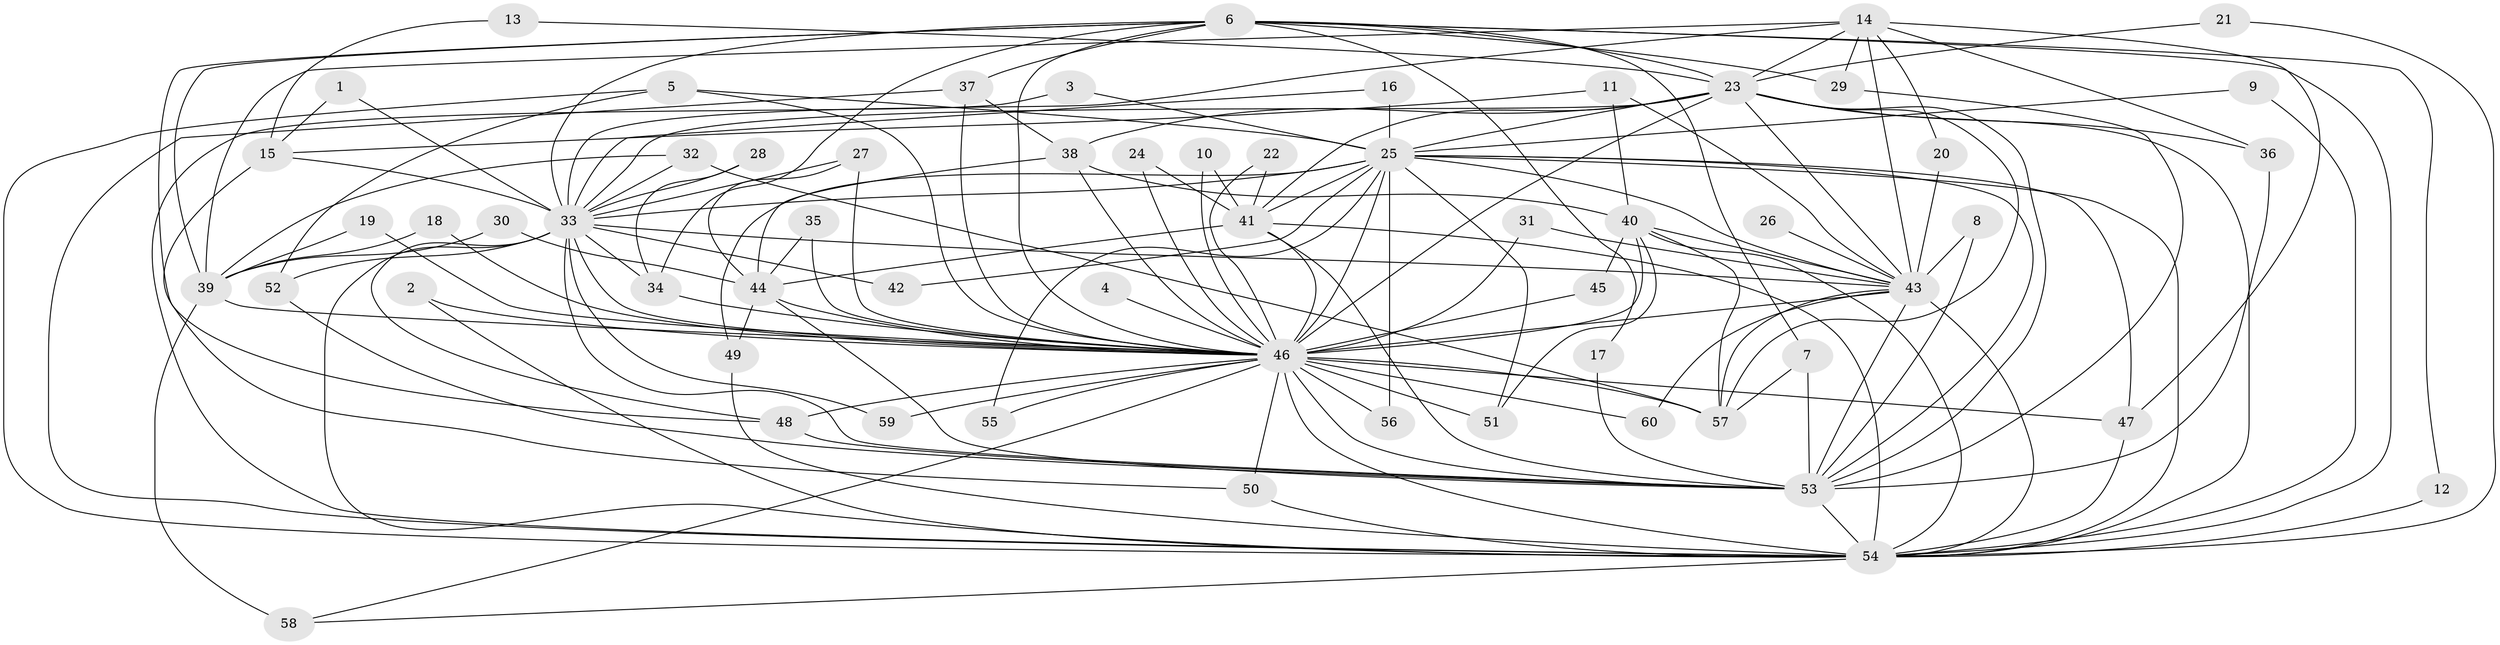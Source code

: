 // original degree distribution, {21: 0.008333333333333333, 18: 0.016666666666666666, 28: 0.008333333333333333, 23: 0.016666666666666666, 19: 0.008333333333333333, 37: 0.008333333333333333, 13: 0.008333333333333333, 17: 0.008333333333333333, 3: 0.24166666666666667, 8: 0.025, 11: 0.008333333333333333, 6: 0.008333333333333333, 4: 0.058333333333333334, 2: 0.5333333333333333, 7: 0.016666666666666666, 5: 0.025}
// Generated by graph-tools (version 1.1) at 2025/49/03/09/25 03:49:30]
// undirected, 60 vertices, 156 edges
graph export_dot {
graph [start="1"]
  node [color=gray90,style=filled];
  1;
  2;
  3;
  4;
  5;
  6;
  7;
  8;
  9;
  10;
  11;
  12;
  13;
  14;
  15;
  16;
  17;
  18;
  19;
  20;
  21;
  22;
  23;
  24;
  25;
  26;
  27;
  28;
  29;
  30;
  31;
  32;
  33;
  34;
  35;
  36;
  37;
  38;
  39;
  40;
  41;
  42;
  43;
  44;
  45;
  46;
  47;
  48;
  49;
  50;
  51;
  52;
  53;
  54;
  55;
  56;
  57;
  58;
  59;
  60;
  1 -- 15 [weight=1.0];
  1 -- 33 [weight=1.0];
  2 -- 46 [weight=1.0];
  2 -- 54 [weight=1.0];
  3 -- 25 [weight=1.0];
  3 -- 54 [weight=1.0];
  4 -- 46 [weight=1.0];
  5 -- 25 [weight=1.0];
  5 -- 46 [weight=1.0];
  5 -- 52 [weight=1.0];
  5 -- 54 [weight=1.0];
  6 -- 7 [weight=1.0];
  6 -- 12 [weight=1.0];
  6 -- 17 [weight=1.0];
  6 -- 23 [weight=1.0];
  6 -- 29 [weight=1.0];
  6 -- 33 [weight=1.0];
  6 -- 34 [weight=1.0];
  6 -- 37 [weight=1.0];
  6 -- 39 [weight=1.0];
  6 -- 46 [weight=1.0];
  6 -- 48 [weight=1.0];
  6 -- 54 [weight=1.0];
  7 -- 53 [weight=1.0];
  7 -- 57 [weight=1.0];
  8 -- 43 [weight=1.0];
  8 -- 53 [weight=1.0];
  9 -- 25 [weight=1.0];
  9 -- 54 [weight=1.0];
  10 -- 41 [weight=1.0];
  10 -- 46 [weight=1.0];
  11 -- 15 [weight=1.0];
  11 -- 40 [weight=1.0];
  11 -- 43 [weight=1.0];
  12 -- 54 [weight=1.0];
  13 -- 15 [weight=1.0];
  13 -- 23 [weight=1.0];
  14 -- 20 [weight=1.0];
  14 -- 23 [weight=1.0];
  14 -- 29 [weight=1.0];
  14 -- 33 [weight=1.0];
  14 -- 36 [weight=1.0];
  14 -- 39 [weight=1.0];
  14 -- 43 [weight=1.0];
  14 -- 47 [weight=1.0];
  15 -- 33 [weight=1.0];
  15 -- 50 [weight=1.0];
  16 -- 25 [weight=2.0];
  16 -- 33 [weight=1.0];
  17 -- 53 [weight=1.0];
  18 -- 39 [weight=1.0];
  18 -- 46 [weight=1.0];
  19 -- 39 [weight=1.0];
  19 -- 46 [weight=1.0];
  20 -- 43 [weight=1.0];
  21 -- 23 [weight=1.0];
  21 -- 54 [weight=1.0];
  22 -- 41 [weight=1.0];
  22 -- 46 [weight=1.0];
  23 -- 25 [weight=2.0];
  23 -- 33 [weight=2.0];
  23 -- 36 [weight=1.0];
  23 -- 38 [weight=2.0];
  23 -- 41 [weight=1.0];
  23 -- 43 [weight=2.0];
  23 -- 46 [weight=5.0];
  23 -- 53 [weight=2.0];
  23 -- 54 [weight=4.0];
  23 -- 57 [weight=1.0];
  24 -- 41 [weight=1.0];
  24 -- 46 [weight=2.0];
  25 -- 33 [weight=1.0];
  25 -- 41 [weight=1.0];
  25 -- 42 [weight=1.0];
  25 -- 43 [weight=2.0];
  25 -- 46 [weight=3.0];
  25 -- 47 [weight=1.0];
  25 -- 49 [weight=1.0];
  25 -- 51 [weight=1.0];
  25 -- 53 [weight=1.0];
  25 -- 54 [weight=3.0];
  25 -- 55 [weight=1.0];
  25 -- 56 [weight=1.0];
  26 -- 43 [weight=1.0];
  27 -- 33 [weight=1.0];
  27 -- 44 [weight=1.0];
  27 -- 46 [weight=2.0];
  28 -- 33 [weight=1.0];
  28 -- 34 [weight=1.0];
  29 -- 53 [weight=1.0];
  30 -- 39 [weight=1.0];
  30 -- 44 [weight=1.0];
  31 -- 43 [weight=1.0];
  31 -- 46 [weight=1.0];
  32 -- 33 [weight=1.0];
  32 -- 39 [weight=1.0];
  32 -- 57 [weight=1.0];
  33 -- 34 [weight=1.0];
  33 -- 42 [weight=1.0];
  33 -- 43 [weight=1.0];
  33 -- 46 [weight=2.0];
  33 -- 48 [weight=1.0];
  33 -- 52 [weight=1.0];
  33 -- 53 [weight=1.0];
  33 -- 54 [weight=2.0];
  33 -- 59 [weight=1.0];
  34 -- 46 [weight=1.0];
  35 -- 44 [weight=1.0];
  35 -- 46 [weight=2.0];
  36 -- 53 [weight=1.0];
  37 -- 38 [weight=1.0];
  37 -- 46 [weight=1.0];
  37 -- 54 [weight=1.0];
  38 -- 40 [weight=1.0];
  38 -- 44 [weight=1.0];
  38 -- 46 [weight=1.0];
  39 -- 46 [weight=2.0];
  39 -- 58 [weight=1.0];
  40 -- 43 [weight=1.0];
  40 -- 45 [weight=1.0];
  40 -- 46 [weight=3.0];
  40 -- 51 [weight=1.0];
  40 -- 54 [weight=1.0];
  40 -- 57 [weight=1.0];
  41 -- 44 [weight=1.0];
  41 -- 46 [weight=1.0];
  41 -- 53 [weight=1.0];
  41 -- 54 [weight=1.0];
  43 -- 46 [weight=2.0];
  43 -- 53 [weight=1.0];
  43 -- 54 [weight=2.0];
  43 -- 57 [weight=2.0];
  43 -- 60 [weight=1.0];
  44 -- 46 [weight=1.0];
  44 -- 49 [weight=1.0];
  44 -- 53 [weight=1.0];
  45 -- 46 [weight=1.0];
  46 -- 47 [weight=2.0];
  46 -- 48 [weight=4.0];
  46 -- 50 [weight=1.0];
  46 -- 51 [weight=1.0];
  46 -- 53 [weight=2.0];
  46 -- 54 [weight=4.0];
  46 -- 55 [weight=1.0];
  46 -- 56 [weight=1.0];
  46 -- 57 [weight=1.0];
  46 -- 58 [weight=1.0];
  46 -- 59 [weight=1.0];
  46 -- 60 [weight=1.0];
  47 -- 54 [weight=1.0];
  48 -- 53 [weight=1.0];
  49 -- 54 [weight=1.0];
  50 -- 54 [weight=2.0];
  52 -- 53 [weight=1.0];
  53 -- 54 [weight=2.0];
  54 -- 58 [weight=1.0];
}
